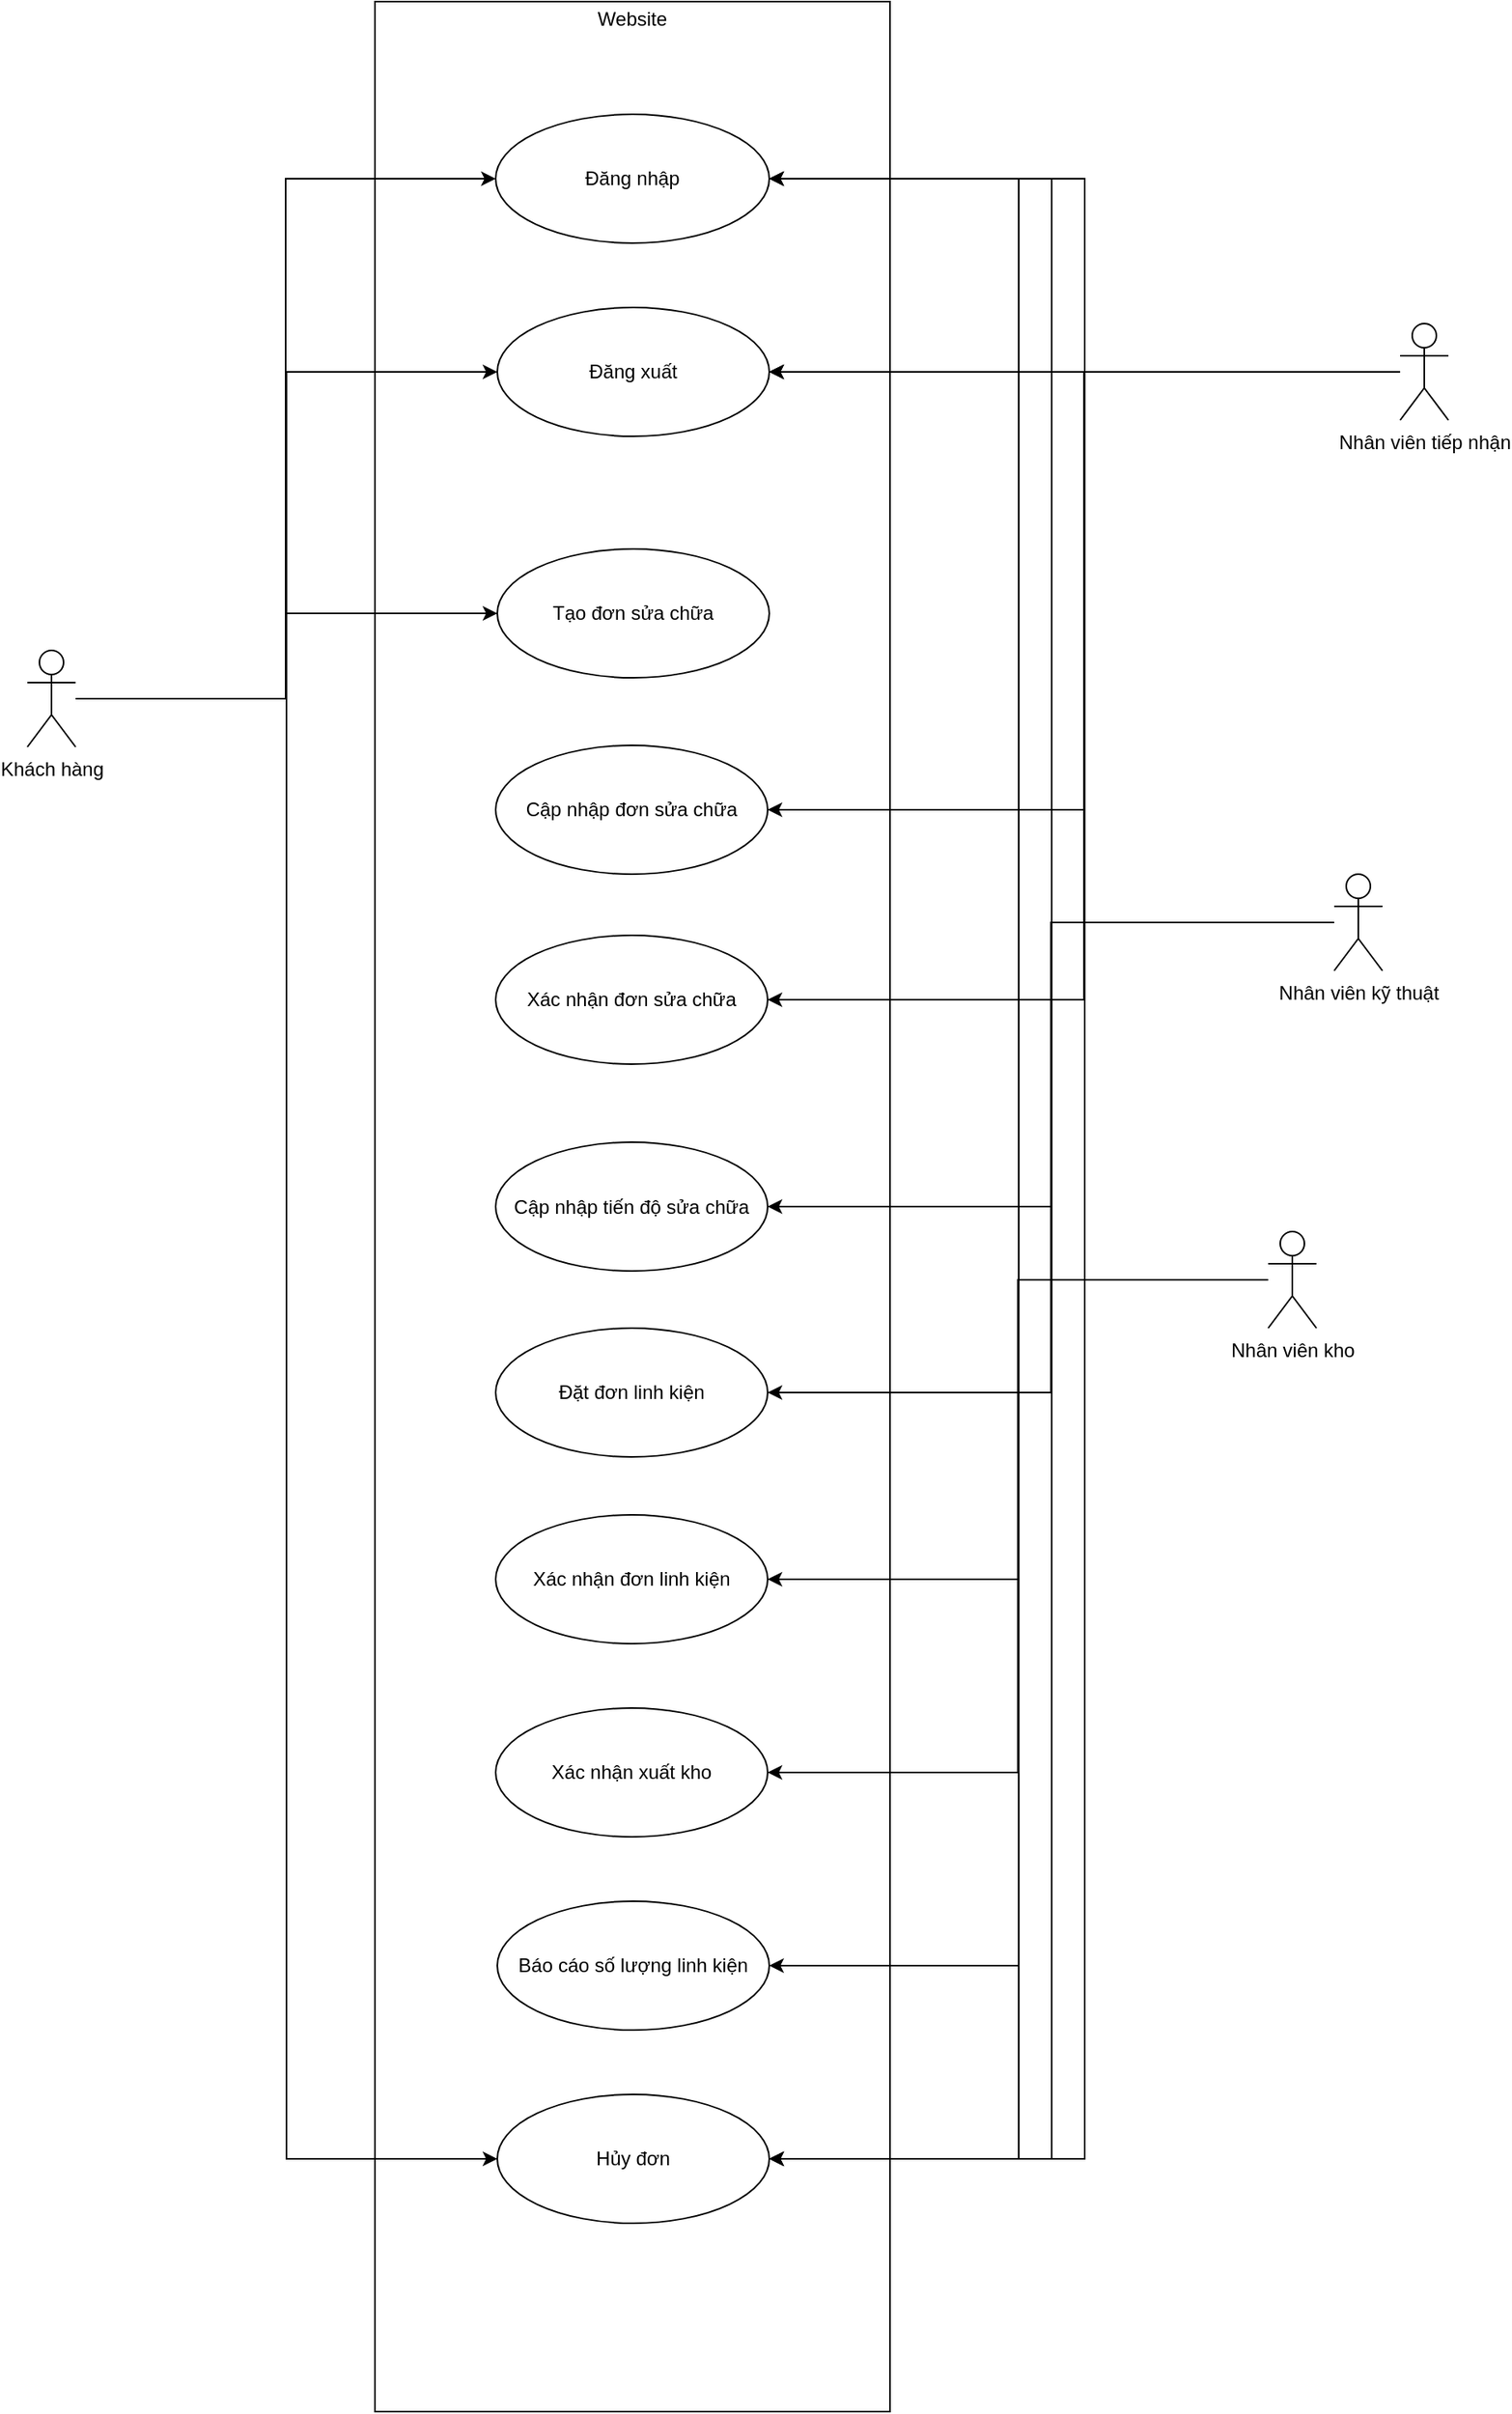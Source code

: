 <mxfile>
    <diagram name="Page-1" id="0783ab3e-0a74-02c8-0abd-f7b4e66b4bec">
        <mxGraphModel dx="1019" dy="742" grid="1" gridSize="10" guides="1" tooltips="1" connect="1" arrows="1" fold="1" page="0" pageScale="1" pageWidth="850" pageHeight="1100" background="none" math="0" shadow="0">
            <root>
                <mxCell id="0"/>
                <mxCell id="1" parent="0"/>
                <mxCell id="Ric0sPnfqpT9NyHoMaOo-44" value="&lt;p style=&quot;margin:0px;margin-top:4px;text-align:center;&quot;&gt;Website&lt;/p&gt;" style="verticalAlign=top;align=left;overflow=fill;fontSize=12;fontFamily=Helvetica;html=1;whiteSpace=wrap;fillColor=none;" parent="1" vertex="1">
                    <mxGeometry x="240" y="220" width="320" height="1497" as="geometry"/>
                </mxCell>
                <mxCell id="aJT36oUfLWcjIFD0-6On-19" style="edgeStyle=orthogonalEdgeStyle;rounded=0;orthogonalLoop=1;jettySize=auto;html=1;entryX=1;entryY=0.5;entryDx=0;entryDy=0;" parent="1" source="Ric0sPnfqpT9NyHoMaOo-24" target="Ric0sPnfqpT9NyHoMaOo-4" edge="1">
                    <mxGeometry relative="1" as="geometry"/>
                </mxCell>
                <mxCell id="aJT36oUfLWcjIFD0-6On-20" style="edgeStyle=orthogonalEdgeStyle;rounded=0;orthogonalLoop=1;jettySize=auto;html=1;entryX=1;entryY=0.5;entryDx=0;entryDy=0;" parent="1" source="Ric0sPnfqpT9NyHoMaOo-24" target="Ric0sPnfqpT9NyHoMaOo-3" edge="1">
                    <mxGeometry relative="1" as="geometry"/>
                </mxCell>
                <mxCell id="aJT36oUfLWcjIFD0-6On-30" style="edgeStyle=orthogonalEdgeStyle;rounded=0;orthogonalLoop=1;jettySize=auto;html=1;entryX=1;entryY=0.5;entryDx=0;entryDy=0;" parent="1" source="Ric0sPnfqpT9NyHoMaOo-24" target="aJT36oUfLWcjIFD0-6On-29" edge="1">
                    <mxGeometry relative="1" as="geometry"/>
                </mxCell>
                <mxCell id="aJT36oUfLWcjIFD0-6On-32" style="edgeStyle=orthogonalEdgeStyle;rounded=0;orthogonalLoop=1;jettySize=auto;html=1;entryX=1;entryY=0.5;entryDx=0;entryDy=0;" parent="1" source="Ric0sPnfqpT9NyHoMaOo-24" target="aJT36oUfLWcjIFD0-6On-31" edge="1">
                    <mxGeometry relative="1" as="geometry"/>
                </mxCell>
                <mxCell id="aJT36oUfLWcjIFD0-6On-42" style="edgeStyle=orthogonalEdgeStyle;rounded=0;orthogonalLoop=1;jettySize=auto;html=1;entryX=1;entryY=0.5;entryDx=0;entryDy=0;" parent="1" source="Ric0sPnfqpT9NyHoMaOo-24" target="aJT36oUfLWcjIFD0-6On-40" edge="1">
                    <mxGeometry relative="1" as="geometry"/>
                </mxCell>
                <mxCell id="Ric0sPnfqpT9NyHoMaOo-24" value="Nhân viên kỹ thuật" style="shape=umlActor;verticalLabelPosition=bottom;verticalAlign=top;html=1;outlineConnect=0;" parent="1" vertex="1">
                    <mxGeometry x="836" y="762" width="30" height="60" as="geometry"/>
                </mxCell>
                <mxCell id="aJT36oUfLWcjIFD0-6On-17" style="edgeStyle=orthogonalEdgeStyle;rounded=0;orthogonalLoop=1;jettySize=auto;html=1;" parent="1" source="Ric0sPnfqpT9NyHoMaOo-1" target="Ric0sPnfqpT9NyHoMaOo-3" edge="1">
                    <mxGeometry relative="1" as="geometry"/>
                </mxCell>
                <mxCell id="aJT36oUfLWcjIFD0-6On-18" style="edgeStyle=orthogonalEdgeStyle;rounded=0;orthogonalLoop=1;jettySize=auto;html=1;entryX=1;entryY=0.5;entryDx=0;entryDy=0;" parent="1" source="Ric0sPnfqpT9NyHoMaOo-1" target="Ric0sPnfqpT9NyHoMaOo-4" edge="1">
                    <mxGeometry relative="1" as="geometry"/>
                </mxCell>
                <mxCell id="aJT36oUfLWcjIFD0-6On-24" style="edgeStyle=orthogonalEdgeStyle;rounded=0;orthogonalLoop=1;jettySize=auto;html=1;entryX=1;entryY=0.5;entryDx=0;entryDy=0;" parent="1" source="Ric0sPnfqpT9NyHoMaOo-1" target="aJT36oUfLWcjIFD0-6On-23" edge="1">
                    <mxGeometry relative="1" as="geometry"/>
                </mxCell>
                <mxCell id="aJT36oUfLWcjIFD0-6On-26" style="edgeStyle=orthogonalEdgeStyle;rounded=0;orthogonalLoop=1;jettySize=auto;html=1;entryX=1;entryY=0.5;entryDx=0;entryDy=0;" parent="1" source="Ric0sPnfqpT9NyHoMaOo-1" target="aJT36oUfLWcjIFD0-6On-25" edge="1">
                    <mxGeometry relative="1" as="geometry"/>
                </mxCell>
                <mxCell id="aJT36oUfLWcjIFD0-6On-44" style="edgeStyle=orthogonalEdgeStyle;rounded=0;orthogonalLoop=1;jettySize=auto;html=1;entryX=1;entryY=0.5;entryDx=0;entryDy=0;" parent="1" source="Ric0sPnfqpT9NyHoMaOo-1" target="aJT36oUfLWcjIFD0-6On-40" edge="1">
                    <mxGeometry relative="1" as="geometry"/>
                </mxCell>
                <mxCell id="Ric0sPnfqpT9NyHoMaOo-1" value="Nhân viên tiếp nhận" style="shape=umlActor;verticalLabelPosition=bottom;verticalAlign=top;html=1;outlineConnect=0;" parent="1" vertex="1">
                    <mxGeometry x="877" y="420" width="30" height="60" as="geometry"/>
                </mxCell>
                <mxCell id="Ric0sPnfqpT9NyHoMaOo-3" value="Đăng xuất" style="ellipse;whiteSpace=wrap;html=1;" parent="1" vertex="1">
                    <mxGeometry x="316" y="410" width="169" height="80" as="geometry"/>
                </mxCell>
                <mxCell id="Ric0sPnfqpT9NyHoMaOo-4" value="Đăng nhập" style="ellipse;whiteSpace=wrap;html=1;" parent="1" vertex="1">
                    <mxGeometry x="315" y="290" width="170" height="80" as="geometry"/>
                </mxCell>
                <mxCell id="aJT36oUfLWcjIFD0-6On-13" style="edgeStyle=orthogonalEdgeStyle;rounded=0;orthogonalLoop=1;jettySize=auto;html=1;entryX=0;entryY=0.5;entryDx=0;entryDy=0;" parent="1" source="RY7liNMhLevqlzCUTQ8b-11" target="Ric0sPnfqpT9NyHoMaOo-4" edge="1">
                    <mxGeometry relative="1" as="geometry"/>
                </mxCell>
                <mxCell id="aJT36oUfLWcjIFD0-6On-14" style="edgeStyle=orthogonalEdgeStyle;rounded=0;orthogonalLoop=1;jettySize=auto;html=1;entryX=0;entryY=0.5;entryDx=0;entryDy=0;" parent="1" source="RY7liNMhLevqlzCUTQ8b-11" target="Ric0sPnfqpT9NyHoMaOo-3" edge="1">
                    <mxGeometry relative="1" as="geometry"/>
                </mxCell>
                <mxCell id="aJT36oUfLWcjIFD0-6On-22" style="edgeStyle=orthogonalEdgeStyle;rounded=0;orthogonalLoop=1;jettySize=auto;html=1;entryX=0;entryY=0.5;entryDx=0;entryDy=0;" parent="1" source="RY7liNMhLevqlzCUTQ8b-11" target="aJT36oUfLWcjIFD0-6On-21" edge="1">
                    <mxGeometry relative="1" as="geometry"/>
                </mxCell>
                <mxCell id="aJT36oUfLWcjIFD0-6On-41" style="edgeStyle=orthogonalEdgeStyle;rounded=0;orthogonalLoop=1;jettySize=auto;html=1;entryX=0;entryY=0.5;entryDx=0;entryDy=0;" parent="1" source="RY7liNMhLevqlzCUTQ8b-11" target="aJT36oUfLWcjIFD0-6On-40" edge="1">
                    <mxGeometry relative="1" as="geometry"/>
                </mxCell>
                <mxCell id="RY7liNMhLevqlzCUTQ8b-11" value="Khách hàng" style="shape=umlActor;verticalLabelPosition=bottom;verticalAlign=top;html=1;outlineConnect=0;" parent="1" vertex="1">
                    <mxGeometry x="24" y="623" width="30" height="60" as="geometry"/>
                </mxCell>
                <mxCell id="aJT36oUfLWcjIFD0-6On-15" style="edgeStyle=orthogonalEdgeStyle;rounded=0;orthogonalLoop=1;jettySize=auto;html=1;entryX=1;entryY=0.5;entryDx=0;entryDy=0;" parent="1" source="aJT36oUfLWcjIFD0-6On-9" target="Ric0sPnfqpT9NyHoMaOo-4" edge="1">
                    <mxGeometry relative="1" as="geometry"/>
                </mxCell>
                <mxCell id="aJT36oUfLWcjIFD0-6On-16" style="edgeStyle=orthogonalEdgeStyle;rounded=0;orthogonalLoop=1;jettySize=auto;html=1;entryX=1;entryY=0.5;entryDx=0;entryDy=0;" parent="1" source="aJT36oUfLWcjIFD0-6On-9" target="Ric0sPnfqpT9NyHoMaOo-3" edge="1">
                    <mxGeometry relative="1" as="geometry"/>
                </mxCell>
                <mxCell id="aJT36oUfLWcjIFD0-6On-35" style="edgeStyle=orthogonalEdgeStyle;rounded=0;orthogonalLoop=1;jettySize=auto;html=1;entryX=1;entryY=0.5;entryDx=0;entryDy=0;" parent="1" source="aJT36oUfLWcjIFD0-6On-9" target="aJT36oUfLWcjIFD0-6On-33" edge="1">
                    <mxGeometry relative="1" as="geometry"/>
                </mxCell>
                <mxCell id="aJT36oUfLWcjIFD0-6On-37" style="edgeStyle=orthogonalEdgeStyle;rounded=0;orthogonalLoop=1;jettySize=auto;html=1;entryX=1;entryY=0.5;entryDx=0;entryDy=0;" parent="1" source="aJT36oUfLWcjIFD0-6On-9" target="aJT36oUfLWcjIFD0-6On-36" edge="1">
                    <mxGeometry relative="1" as="geometry"/>
                </mxCell>
                <mxCell id="aJT36oUfLWcjIFD0-6On-39" style="edgeStyle=orthogonalEdgeStyle;rounded=0;orthogonalLoop=1;jettySize=auto;html=1;entryX=1;entryY=0.5;entryDx=0;entryDy=0;" parent="1" source="aJT36oUfLWcjIFD0-6On-9" target="aJT36oUfLWcjIFD0-6On-38" edge="1">
                    <mxGeometry relative="1" as="geometry"/>
                </mxCell>
                <mxCell id="aJT36oUfLWcjIFD0-6On-43" style="edgeStyle=orthogonalEdgeStyle;rounded=0;orthogonalLoop=1;jettySize=auto;html=1;entryX=1;entryY=0.5;entryDx=0;entryDy=0;" parent="1" source="aJT36oUfLWcjIFD0-6On-9" target="aJT36oUfLWcjIFD0-6On-40" edge="1">
                    <mxGeometry relative="1" as="geometry"/>
                </mxCell>
                <mxCell id="aJT36oUfLWcjIFD0-6On-9" value="Nhân viên kho" style="shape=umlActor;verticalLabelPosition=bottom;verticalAlign=top;html=1;outlineConnect=0;" parent="1" vertex="1">
                    <mxGeometry x="795" y="984" width="30" height="60" as="geometry"/>
                </mxCell>
                <mxCell id="aJT36oUfLWcjIFD0-6On-21" value="Tạo đơn sửa chữa" style="ellipse;whiteSpace=wrap;html=1;" parent="1" vertex="1">
                    <mxGeometry x="316" y="560" width="169" height="80" as="geometry"/>
                </mxCell>
                <mxCell id="aJT36oUfLWcjIFD0-6On-23" value="Cập nhập đơn sửa chữa" style="ellipse;whiteSpace=wrap;html=1;" parent="1" vertex="1">
                    <mxGeometry x="315" y="682" width="169" height="80" as="geometry"/>
                </mxCell>
                <mxCell id="aJT36oUfLWcjIFD0-6On-25" value="Xác nhận đơn sửa chữa" style="ellipse;whiteSpace=wrap;html=1;" parent="1" vertex="1">
                    <mxGeometry x="315" y="800" width="169" height="80" as="geometry"/>
                </mxCell>
                <mxCell id="aJT36oUfLWcjIFD0-6On-29" value="Cập nhập tiến độ sửa chữa" style="ellipse;whiteSpace=wrap;html=1;" parent="1" vertex="1">
                    <mxGeometry x="315" y="928.5" width="169" height="80" as="geometry"/>
                </mxCell>
                <mxCell id="aJT36oUfLWcjIFD0-6On-31" value="Đặt đơn linh kiện" style="ellipse;whiteSpace=wrap;html=1;" parent="1" vertex="1">
                    <mxGeometry x="315" y="1044" width="169" height="80" as="geometry"/>
                </mxCell>
                <mxCell id="aJT36oUfLWcjIFD0-6On-33" value="Xác nhận đơn linh kiện" style="ellipse;whiteSpace=wrap;html=1;" parent="1" vertex="1">
                    <mxGeometry x="315" y="1160" width="169" height="80" as="geometry"/>
                </mxCell>
                <mxCell id="aJT36oUfLWcjIFD0-6On-36" value="Xác nhận xuất kho" style="ellipse;whiteSpace=wrap;html=1;" parent="1" vertex="1">
                    <mxGeometry x="315" y="1280" width="169" height="80" as="geometry"/>
                </mxCell>
                <mxCell id="aJT36oUfLWcjIFD0-6On-38" value="Báo cáo số lượng linh kiện" style="ellipse;whiteSpace=wrap;html=1;" parent="1" vertex="1">
                    <mxGeometry x="316" y="1400" width="169" height="80" as="geometry"/>
                </mxCell>
                <mxCell id="aJT36oUfLWcjIFD0-6On-40" value="Hủy đơn" style="ellipse;whiteSpace=wrap;html=1;" parent="1" vertex="1">
                    <mxGeometry x="316" y="1520" width="169" height="80" as="geometry"/>
                </mxCell>
            </root>
        </mxGraphModel>
    </diagram>
</mxfile>